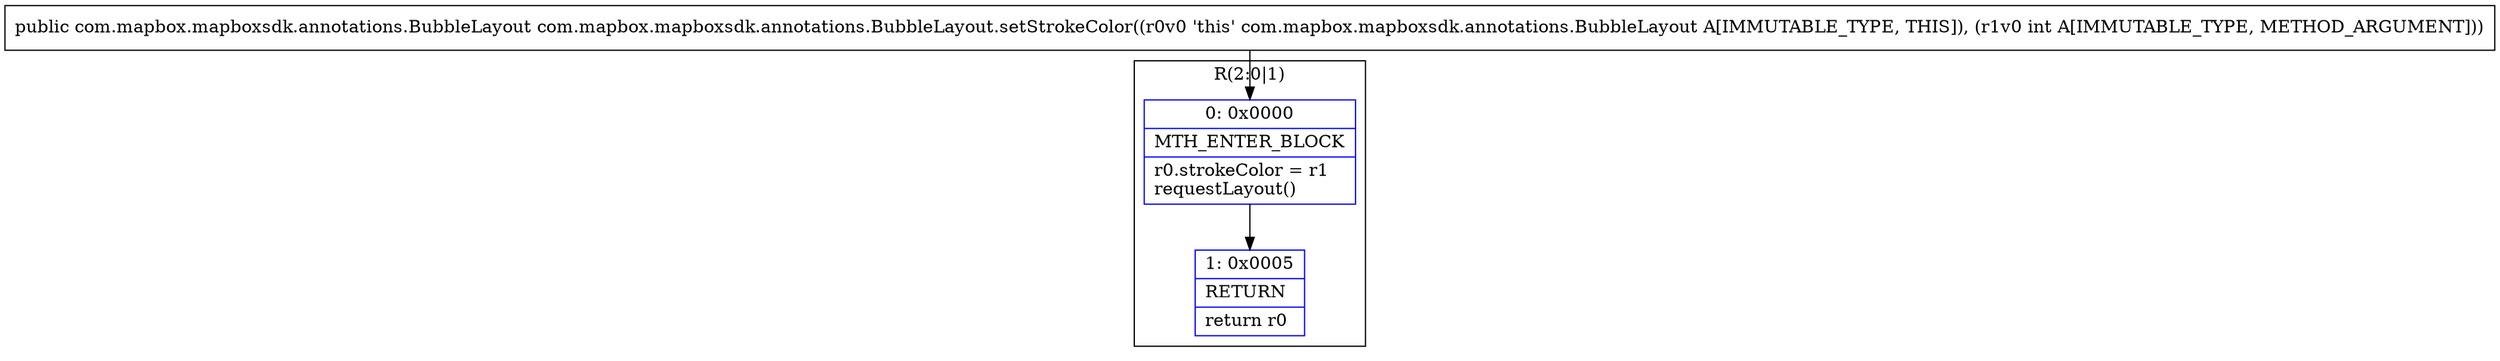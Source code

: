 digraph "CFG forcom.mapbox.mapboxsdk.annotations.BubbleLayout.setStrokeColor(I)Lcom\/mapbox\/mapboxsdk\/annotations\/BubbleLayout;" {
subgraph cluster_Region_1490573559 {
label = "R(2:0|1)";
node [shape=record,color=blue];
Node_0 [shape=record,label="{0\:\ 0x0000|MTH_ENTER_BLOCK\l|r0.strokeColor = r1\lrequestLayout()\l}"];
Node_1 [shape=record,label="{1\:\ 0x0005|RETURN\l|return r0\l}"];
}
MethodNode[shape=record,label="{public com.mapbox.mapboxsdk.annotations.BubbleLayout com.mapbox.mapboxsdk.annotations.BubbleLayout.setStrokeColor((r0v0 'this' com.mapbox.mapboxsdk.annotations.BubbleLayout A[IMMUTABLE_TYPE, THIS]), (r1v0 int A[IMMUTABLE_TYPE, METHOD_ARGUMENT])) }"];
MethodNode -> Node_0;
Node_0 -> Node_1;
}

